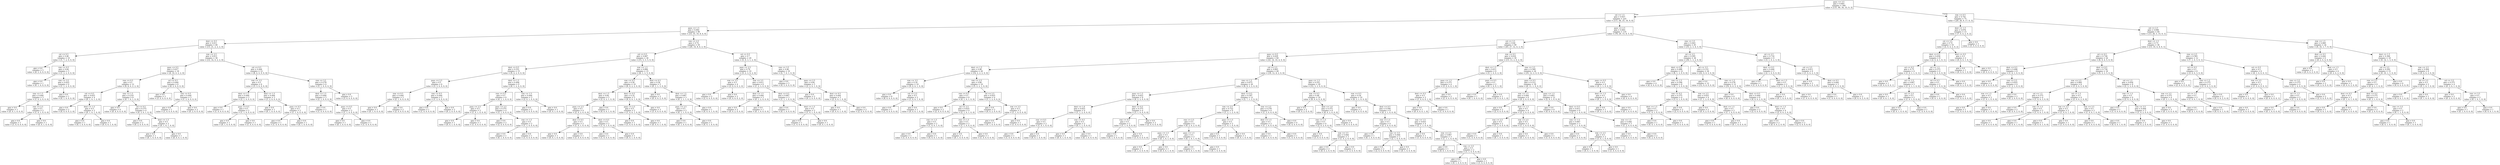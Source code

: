 digraph Tree {
node [shape=box] ;
0 [label="pass <= 3.5\ngini = 0.693\nsamples = 300\nvalue = [131, 90, 34, 33, 9, 3]"] ;
1 [label="col <= 1.5\ngini = 0.657\nsamples = 225\nvalue = [111, 64, 25, 16, 9, 0]"] ;
0 -> 1 [labeldistance=2.5, labelangle=45, headlabel="True"] ;
2 [label="pass <= 1.5\ngini = 0.692\nsamples = 90\nvalue = [33, 35, 10, 8, 4, 0]"] ;
1 -> 2 ;
3 [label="dest <= 0.5\ngini = 0.611\nsamples = 40\nvalue = [13, 21, 2, 2, 2, 0]"] ;
2 -> 3 ;
4 [label="col <= 0.5\ngini = 0.46\nsamples = 10\nvalue = [1, 7, 2, 0, 0, 0]"] ;
3 -> 4 ;
5 [label="gini = 0.0\nsamples = 5\nvalue = [0, 5, 0, 0, 0, 0]"] ;
4 -> 5 ;
6 [label="row <= 0.5\ngini = 0.64\nsamples = 5\nvalue = [1, 2, 2, 0, 0, 0]"] ;
4 -> 6 ;
7 [label="gini = 0.0\nsamples = 1\nvalue = [0, 1, 0, 0, 0, 0]"] ;
6 -> 7 ;
8 [label="row <= 3.5\ngini = 0.625\nsamples = 4\nvalue = [1, 1, 2, 0, 0, 0]"] ;
6 -> 8 ;
9 [label="row <= 1.5\ngini = 0.444\nsamples = 3\nvalue = [1, 0, 2, 0, 0, 0]"] ;
8 -> 9 ;
10 [label="gini = 0.0\nsamples = 1\nvalue = [0, 0, 1, 0, 0, 0]"] ;
9 -> 10 ;
11 [label="row <= 2.5\ngini = 0.5\nsamples = 2\nvalue = [1, 0, 1, 0, 0, 0]"] ;
9 -> 11 ;
12 [label="gini = 0.0\nsamples = 1\nvalue = [1, 0, 0, 0, 0, 0]"] ;
11 -> 12 ;
13 [label="gini = 0.0\nsamples = 1\nvalue = [0, 0, 1, 0, 0, 0]"] ;
11 -> 13 ;
14 [label="gini = 0.0\nsamples = 1\nvalue = [0, 1, 0, 0, 0, 0]"] ;
8 -> 14 ;
15 [label="row <= 2.5\ngini = 0.613\nsamples = 30\nvalue = [12, 14, 0, 2, 2, 0]"] ;
3 -> 15 ;
16 [label="pass <= 0.5\ngini = 0.617\nsamples = 18\nvalue = [4, 10, 0, 2, 2, 0]"] ;
15 -> 16 ;
17 [label="row <= 0.5\ngini = 0.5\nsamples = 12\nvalue = [0, 8, 0, 2, 2, 0]"] ;
16 -> 17 ;
18 [label="col <= 0.5\ngini = 0.625\nsamples = 4\nvalue = [0, 1, 0, 1, 2, 0]"] ;
17 -> 18 ;
19 [label="gini = 0.0\nsamples = 2\nvalue = [0, 0, 0, 0, 2, 0]"] ;
18 -> 19 ;
20 [label="dest <= 1.5\ngini = 0.5\nsamples = 2\nvalue = [0, 1, 0, 1, 0, 0]"] ;
18 -> 20 ;
21 [label="gini = 0.0\nsamples = 1\nvalue = [0, 1, 0, 0, 0, 0]"] ;
20 -> 21 ;
22 [label="gini = 0.0\nsamples = 1\nvalue = [0, 0, 0, 1, 0, 0]"] ;
20 -> 22 ;
23 [label="row <= 1.5\ngini = 0.219\nsamples = 8\nvalue = [0, 7, 0, 1, 0, 0]"] ;
17 -> 23 ;
24 [label="gini = 0.0\nsamples = 4\nvalue = [0, 4, 0, 0, 0, 0]"] ;
23 -> 24 ;
25 [label="col <= 0.5\ngini = 0.375\nsamples = 4\nvalue = [0, 3, 0, 1, 0, 0]"] ;
23 -> 25 ;
26 [label="gini = 0.0\nsamples = 2\nvalue = [0, 2, 0, 0, 0, 0]"] ;
25 -> 26 ;
27 [label="dest <= 1.5\ngini = 0.5\nsamples = 2\nvalue = [0, 1, 0, 1, 0, 0]"] ;
25 -> 27 ;
28 [label="gini = 0.0\nsamples = 1\nvalue = [0, 1, 0, 0, 0, 0]"] ;
27 -> 28 ;
29 [label="gini = 0.0\nsamples = 1\nvalue = [0, 0, 0, 1, 0, 0]"] ;
27 -> 29 ;
30 [label="col <= 0.5\ngini = 0.444\nsamples = 6\nvalue = [4, 2, 0, 0, 0, 0]"] ;
16 -> 30 ;
31 [label="gini = 0.0\nsamples = 3\nvalue = [3, 0, 0, 0, 0, 0]"] ;
30 -> 31 ;
32 [label="row <= 0.5\ngini = 0.444\nsamples = 3\nvalue = [1, 2, 0, 0, 0, 0]"] ;
30 -> 32 ;
33 [label="gini = 0.0\nsamples = 1\nvalue = [1, 0, 0, 0, 0, 0]"] ;
32 -> 33 ;
34 [label="gini = 0.0\nsamples = 2\nvalue = [0, 2, 0, 0, 0, 0]"] ;
32 -> 34 ;
35 [label="col <= 0.5\ngini = 0.444\nsamples = 12\nvalue = [8, 4, 0, 0, 0, 0]"] ;
15 -> 35 ;
36 [label="row <= 3.5\ngini = 0.5\nsamples = 6\nvalue = [3, 3, 0, 0, 0, 0]"] ;
35 -> 36 ;
37 [label="dest <= 1.5\ngini = 0.444\nsamples = 3\nvalue = [2, 1, 0, 0, 0, 0]"] ;
36 -> 37 ;
38 [label="gini = 0.0\nsamples = 1\nvalue = [1, 0, 0, 0, 0, 0]"] ;
37 -> 38 ;
39 [label="pass <= 0.5\ngini = 0.5\nsamples = 2\nvalue = [1, 1, 0, 0, 0, 0]"] ;
37 -> 39 ;
40 [label="gini = 0.0\nsamples = 1\nvalue = [0, 1, 0, 0, 0, 0]"] ;
39 -> 40 ;
41 [label="gini = 0.0\nsamples = 1\nvalue = [1, 0, 0, 0, 0, 0]"] ;
39 -> 41 ;
42 [label="dest <= 1.5\ngini = 0.444\nsamples = 3\nvalue = [1, 2, 0, 0, 0, 0]"] ;
36 -> 42 ;
43 [label="gini = 0.0\nsamples = 1\nvalue = [0, 1, 0, 0, 0, 0]"] ;
42 -> 43 ;
44 [label="pass <= 0.5\ngini = 0.5\nsamples = 2\nvalue = [1, 1, 0, 0, 0, 0]"] ;
42 -> 44 ;
45 [label="gini = 0.0\nsamples = 1\nvalue = [1, 0, 0, 0, 0, 0]"] ;
44 -> 45 ;
46 [label="gini = 0.0\nsamples = 1\nvalue = [0, 1, 0, 0, 0, 0]"] ;
44 -> 46 ;
47 [label="row <= 3.5\ngini = 0.278\nsamples = 6\nvalue = [5, 1, 0, 0, 0, 0]"] ;
35 -> 47 ;
48 [label="dest <= 1.5\ngini = 0.444\nsamples = 3\nvalue = [2, 1, 0, 0, 0, 0]"] ;
47 -> 48 ;
49 [label="gini = 0.0\nsamples = 1\nvalue = [1, 0, 0, 0, 0, 0]"] ;
48 -> 49 ;
50 [label="pass <= 0.5\ngini = 0.5\nsamples = 2\nvalue = [1, 1, 0, 0, 0, 0]"] ;
48 -> 50 ;
51 [label="gini = 0.0\nsamples = 1\nvalue = [0, 1, 0, 0, 0, 0]"] ;
50 -> 51 ;
52 [label="gini = 0.0\nsamples = 1\nvalue = [1, 0, 0, 0, 0, 0]"] ;
50 -> 52 ;
53 [label="gini = 0.0\nsamples = 3\nvalue = [3, 0, 0, 0, 0, 0]"] ;
47 -> 53 ;
54 [label="row <= 2.5\ngini = 0.72\nsamples = 50\nvalue = [20, 14, 8, 6, 2, 0]"] ;
2 -> 54 ;
55 [label="col <= 0.5\ngini = 0.667\nsamples = 30\nvalue = [15, 5, 5, 5, 0, 0]"] ;
54 -> 55 ;
56 [label="dest <= 0.5\ngini = 0.551\nsamples = 15\nvalue = [9, 4, 2, 0, 0, 0]"] ;
55 -> 56 ;
57 [label="pass <= 2.5\ngini = 0.5\nsamples = 6\nvalue = [3, 3, 0, 0, 0, 0]"] ;
56 -> 57 ;
58 [label="row <= 0.5\ngini = 0.444\nsamples = 3\nvalue = [2, 1, 0, 0, 0, 0]"] ;
57 -> 58 ;
59 [label="gini = 0.0\nsamples = 1\nvalue = [0, 1, 0, 0, 0, 0]"] ;
58 -> 59 ;
60 [label="gini = 0.0\nsamples = 2\nvalue = [2, 0, 0, 0, 0, 0]"] ;
58 -> 60 ;
61 [label="row <= 0.5\ngini = 0.444\nsamples = 3\nvalue = [1, 2, 0, 0, 0, 0]"] ;
57 -> 61 ;
62 [label="gini = 0.0\nsamples = 1\nvalue = [1, 0, 0, 0, 0, 0]"] ;
61 -> 62 ;
63 [label="gini = 0.0\nsamples = 2\nvalue = [0, 2, 0, 0, 0, 0]"] ;
61 -> 63 ;
64 [label="dest <= 1.5\ngini = 0.494\nsamples = 9\nvalue = [6, 1, 2, 0, 0, 0]"] ;
56 -> 64 ;
65 [label="row <= 0.5\ngini = 0.5\nsamples = 6\nvalue = [4, 1, 1, 0, 0, 0]"] ;
64 -> 65 ;
66 [label="pass <= 2.5\ngini = 0.5\nsamples = 2\nvalue = [1, 0, 1, 0, 0, 0]"] ;
65 -> 66 ;
67 [label="gini = 0.0\nsamples = 1\nvalue = [0, 0, 1, 0, 0, 0]"] ;
66 -> 67 ;
68 [label="gini = 0.0\nsamples = 1\nvalue = [1, 0, 0, 0, 0, 0]"] ;
66 -> 68 ;
69 [label="pass <= 2.5\ngini = 0.375\nsamples = 4\nvalue = [3, 1, 0, 0, 0, 0]"] ;
65 -> 69 ;
70 [label="gini = 0.0\nsamples = 2\nvalue = [2, 0, 0, 0, 0, 0]"] ;
69 -> 70 ;
71 [label="row <= 1.5\ngini = 0.5\nsamples = 2\nvalue = [1, 1, 0, 0, 0, 0]"] ;
69 -> 71 ;
72 [label="gini = 0.0\nsamples = 1\nvalue = [0, 1, 0, 0, 0, 0]"] ;
71 -> 72 ;
73 [label="gini = 0.0\nsamples = 1\nvalue = [1, 0, 0, 0, 0, 0]"] ;
71 -> 73 ;
74 [label="row <= 1.5\ngini = 0.444\nsamples = 3\nvalue = [2, 0, 1, 0, 0, 0]"] ;
64 -> 74 ;
75 [label="gini = 0.0\nsamples = 2\nvalue = [2, 0, 0, 0, 0, 0]"] ;
74 -> 75 ;
76 [label="gini = 0.0\nsamples = 1\nvalue = [0, 0, 1, 0, 0, 0]"] ;
74 -> 76 ;
77 [label="row <= 1.5\ngini = 0.684\nsamples = 15\nvalue = [6, 1, 3, 5, 0, 0]"] ;
55 -> 77 ;
78 [label="row <= 0.5\ngini = 0.56\nsamples = 10\nvalue = [6, 0, 2, 2, 0, 0]"] ;
77 -> 78 ;
79 [label="dest <= 1.5\ngini = 0.64\nsamples = 5\nvalue = [2, 0, 2, 1, 0, 0]"] ;
78 -> 79 ;
80 [label="pass <= 2.5\ngini = 0.5\nsamples = 4\nvalue = [2, 0, 2, 0, 0, 0]"] ;
79 -> 80 ;
81 [label="dest <= 0.5\ngini = 0.5\nsamples = 2\nvalue = [1, 0, 1, 0, 0, 0]"] ;
80 -> 81 ;
82 [label="gini = 0.0\nsamples = 1\nvalue = [0, 0, 1, 0, 0, 0]"] ;
81 -> 82 ;
83 [label="gini = 0.0\nsamples = 1\nvalue = [1, 0, 0, 0, 0, 0]"] ;
81 -> 83 ;
84 [label="dest <= 0.5\ngini = 0.5\nsamples = 2\nvalue = [1, 0, 1, 0, 0, 0]"] ;
80 -> 84 ;
85 [label="gini = 0.0\nsamples = 1\nvalue = [1, 0, 0, 0, 0, 0]"] ;
84 -> 85 ;
86 [label="gini = 0.0\nsamples = 1\nvalue = [0, 0, 1, 0, 0, 0]"] ;
84 -> 86 ;
87 [label="gini = 0.0\nsamples = 1\nvalue = [0, 0, 0, 1, 0, 0]"] ;
79 -> 87 ;
88 [label="dest <= 0.5\ngini = 0.32\nsamples = 5\nvalue = [4, 0, 0, 1, 0, 0]"] ;
78 -> 88 ;
89 [label="pass <= 2.5\ngini = 0.5\nsamples = 2\nvalue = [1, 0, 0, 1, 0, 0]"] ;
88 -> 89 ;
90 [label="gini = 0.0\nsamples = 1\nvalue = [1, 0, 0, 0, 0, 0]"] ;
89 -> 90 ;
91 [label="gini = 0.0\nsamples = 1\nvalue = [0, 0, 0, 1, 0, 0]"] ;
89 -> 91 ;
92 [label="gini = 0.0\nsamples = 3\nvalue = [3, 0, 0, 0, 0, 0]"] ;
88 -> 92 ;
93 [label="dest <= 0.5\ngini = 0.56\nsamples = 5\nvalue = [0, 1, 1, 3, 0, 0]"] ;
77 -> 93 ;
94 [label="gini = 0.0\nsamples = 2\nvalue = [0, 0, 0, 2, 0, 0]"] ;
93 -> 94 ;
95 [label="dest <= 1.5\ngini = 0.667\nsamples = 3\nvalue = [0, 1, 1, 1, 0, 0]"] ;
93 -> 95 ;
96 [label="pass <= 2.5\ngini = 0.5\nsamples = 2\nvalue = [0, 1, 1, 0, 0, 0]"] ;
95 -> 96 ;
97 [label="gini = 0.0\nsamples = 1\nvalue = [0, 1, 0, 0, 0, 0]"] ;
96 -> 97 ;
98 [label="gini = 0.0\nsamples = 1\nvalue = [0, 0, 1, 0, 0, 0]"] ;
96 -> 98 ;
99 [label="gini = 0.0\nsamples = 1\nvalue = [0, 0, 0, 1, 0, 0]"] ;
95 -> 99 ;
100 [label="col <= 0.5\ngini = 0.7\nsamples = 20\nvalue = [5, 9, 3, 1, 2, 0]"] ;
54 -> 100 ;
101 [label="pass <= 2.5\ngini = 0.74\nsamples = 10\nvalue = [3, 2, 3, 0, 2, 0]"] ;
100 -> 101 ;
102 [label="row <= 3.5\ngini = 0.5\nsamples = 4\nvalue = [2, 0, 0, 0, 2, 0]"] ;
101 -> 102 ;
103 [label="gini = 0.0\nsamples = 2\nvalue = [2, 0, 0, 0, 0, 0]"] ;
102 -> 103 ;
104 [label="gini = 0.0\nsamples = 2\nvalue = [0, 0, 0, 0, 2, 0]"] ;
102 -> 104 ;
105 [label="row <= 3.5\ngini = 0.611\nsamples = 6\nvalue = [1, 2, 3, 0, 0, 0]"] ;
101 -> 105 ;
106 [label="dest <= 1.5\ngini = 0.444\nsamples = 3\nvalue = [0, 1, 2, 0, 0, 0]"] ;
105 -> 106 ;
107 [label="gini = 0.0\nsamples = 2\nvalue = [0, 0, 2, 0, 0, 0]"] ;
106 -> 107 ;
108 [label="gini = 0.0\nsamples = 1\nvalue = [0, 1, 0, 0, 0, 0]"] ;
106 -> 108 ;
109 [label="dest <= 0.5\ngini = 0.667\nsamples = 3\nvalue = [1, 1, 1, 0, 0, 0]"] ;
105 -> 109 ;
110 [label="gini = 0.0\nsamples = 1\nvalue = [0, 1, 0, 0, 0, 0]"] ;
109 -> 110 ;
111 [label="dest <= 1.5\ngini = 0.5\nsamples = 2\nvalue = [1, 0, 1, 0, 0, 0]"] ;
109 -> 111 ;
112 [label="gini = 0.0\nsamples = 1\nvalue = [1, 0, 0, 0, 0, 0]"] ;
111 -> 112 ;
113 [label="gini = 0.0\nsamples = 1\nvalue = [0, 0, 1, 0, 0, 0]"] ;
111 -> 113 ;
114 [label="row <= 3.5\ngini = 0.46\nsamples = 10\nvalue = [2, 7, 0, 1, 0, 0]"] ;
100 -> 114 ;
115 [label="gini = 0.0\nsamples = 5\nvalue = [0, 5, 0, 0, 0, 0]"] ;
114 -> 115 ;
116 [label="pass <= 2.5\ngini = 0.64\nsamples = 5\nvalue = [2, 2, 0, 1, 0, 0]"] ;
114 -> 116 ;
117 [label="gini = 0.0\nsamples = 2\nvalue = [0, 2, 0, 0, 0, 0]"] ;
116 -> 117 ;
118 [label="dest <= 0.5\ngini = 0.444\nsamples = 3\nvalue = [2, 0, 0, 1, 0, 0]"] ;
116 -> 118 ;
119 [label="gini = 0.0\nsamples = 1\nvalue = [0, 0, 0, 1, 0, 0]"] ;
118 -> 119 ;
120 [label="gini = 0.0\nsamples = 2\nvalue = [2, 0, 0, 0, 0, 0]"] ;
118 -> 120 ;
121 [label="pass <= 2.5\ngini = 0.603\nsamples = 135\nvalue = [78, 29, 15, 8, 5, 0]"] ;
1 -> 121 ;
122 [label="col <= 3.5\ngini = 0.64\nsamples = 90\nvalue = [45, 27, 12, 4, 2, 0]"] ;
121 -> 122 ;
123 [label="pass <= 0.5\ngini = 0.629\nsamples = 60\nvalue = [32, 14, 10, 4, 0, 0]"] ;
122 -> 123 ;
124 [label="dest <= 1.5\ngini = 0.48\nsamples = 20\nvalue = [14, 2, 2, 2, 0, 0]"] ;
123 -> 124 ;
125 [label="row <= 3.5\ngini = 0.18\nsamples = 10\nvalue = [9, 0, 0, 1, 0, 0]"] ;
124 -> 125 ;
126 [label="gini = 0.0\nsamples = 8\nvalue = [8, 0, 0, 0, 0, 0]"] ;
125 -> 126 ;
127 [label="col <= 2.5\ngini = 0.5\nsamples = 2\nvalue = [1, 0, 0, 1, 0, 0]"] ;
125 -> 127 ;
128 [label="gini = 0.0\nsamples = 1\nvalue = [1, 0, 0, 0, 0, 0]"] ;
127 -> 128 ;
129 [label="gini = 0.0\nsamples = 1\nvalue = [0, 0, 0, 1, 0, 0]"] ;
127 -> 129 ;
130 [label="row <= 2.5\ngini = 0.66\nsamples = 10\nvalue = [5, 2, 2, 1, 0, 0]"] ;
124 -> 130 ;
131 [label="row <= 0.5\ngini = 0.5\nsamples = 6\nvalue = [4, 1, 0, 1, 0, 0]"] ;
130 -> 131 ;
132 [label="gini = 0.0\nsamples = 2\nvalue = [2, 0, 0, 0, 0, 0]"] ;
131 -> 132 ;
133 [label="col <= 2.5\ngini = 0.625\nsamples = 4\nvalue = [2, 1, 0, 1, 0, 0]"] ;
131 -> 133 ;
134 [label="row <= 1.5\ngini = 0.5\nsamples = 2\nvalue = [1, 0, 0, 1, 0, 0]"] ;
133 -> 134 ;
135 [label="gini = 0.0\nsamples = 1\nvalue = [1, 0, 0, 0, 0, 0]"] ;
134 -> 135 ;
136 [label="gini = 0.0\nsamples = 1\nvalue = [0, 0, 0, 1, 0, 0]"] ;
134 -> 136 ;
137 [label="row <= 1.5\ngini = 0.5\nsamples = 2\nvalue = [1, 1, 0, 0, 0, 0]"] ;
133 -> 137 ;
138 [label="gini = 0.0\nsamples = 1\nvalue = [0, 1, 0, 0, 0, 0]"] ;
137 -> 138 ;
139 [label="gini = 0.0\nsamples = 1\nvalue = [1, 0, 0, 0, 0, 0]"] ;
137 -> 139 ;
140 [label="col <= 2.5\ngini = 0.625\nsamples = 4\nvalue = [1, 1, 2, 0, 0, 0]"] ;
130 -> 140 ;
141 [label="gini = 0.0\nsamples = 2\nvalue = [0, 0, 2, 0, 0, 0]"] ;
140 -> 141 ;
142 [label="row <= 3.5\ngini = 0.5\nsamples = 2\nvalue = [1, 1, 0, 0, 0, 0]"] ;
140 -> 142 ;
143 [label="gini = 0.0\nsamples = 1\nvalue = [0, 1, 0, 0, 0, 0]"] ;
142 -> 143 ;
144 [label="gini = 0.0\nsamples = 1\nvalue = [1, 0, 0, 0, 0, 0]"] ;
142 -> 144 ;
145 [label="col <= 2.5\ngini = 0.665\nsamples = 40\nvalue = [18, 12, 8, 2, 0, 0]"] ;
123 -> 145 ;
146 [label="row <= 1.5\ngini = 0.675\nsamples = 20\nvalue = [6, 9, 3, 2, 0, 0]"] ;
145 -> 146 ;
147 [label="pass <= 1.5\ngini = 0.625\nsamples = 8\nvalue = [4, 2, 2, 0, 0, 0]"] ;
146 -> 147 ;
148 [label="dest <= 1.0\ngini = 0.625\nsamples = 4\nvalue = [1, 1, 2, 0, 0, 0]"] ;
147 -> 148 ;
149 [label="row <= 0.5\ngini = 0.5\nsamples = 2\nvalue = [1, 0, 1, 0, 0, 0]"] ;
148 -> 149 ;
150 [label="gini = 0.0\nsamples = 1\nvalue = [1, 0, 0, 0, 0, 0]"] ;
149 -> 150 ;
151 [label="gini = 0.0\nsamples = 1\nvalue = [0, 0, 1, 0, 0, 0]"] ;
149 -> 151 ;
152 [label="row <= 0.5\ngini = 0.5\nsamples = 2\nvalue = [0, 1, 1, 0, 0, 0]"] ;
148 -> 152 ;
153 [label="gini = 0.0\nsamples = 1\nvalue = [0, 0, 1, 0, 0, 0]"] ;
152 -> 153 ;
154 [label="gini = 0.0\nsamples = 1\nvalue = [0, 1, 0, 0, 0, 0]"] ;
152 -> 154 ;
155 [label="dest <= 0.5\ngini = 0.375\nsamples = 4\nvalue = [3, 1, 0, 0, 0, 0]"] ;
147 -> 155 ;
156 [label="row <= 0.5\ngini = 0.5\nsamples = 2\nvalue = [1, 1, 0, 0, 0, 0]"] ;
155 -> 156 ;
157 [label="gini = 0.0\nsamples = 1\nvalue = [0, 1, 0, 0, 0, 0]"] ;
156 -> 157 ;
158 [label="gini = 0.0\nsamples = 1\nvalue = [1, 0, 0, 0, 0, 0]"] ;
156 -> 158 ;
159 [label="gini = 0.0\nsamples = 2\nvalue = [2, 0, 0, 0, 0, 0]"] ;
155 -> 159 ;
160 [label="dest <= 0.5\ngini = 0.597\nsamples = 12\nvalue = [2, 7, 1, 2, 0, 0]"] ;
146 -> 160 ;
161 [label="row <= 3.5\ngini = 0.722\nsamples = 6\nvalue = [1, 2, 1, 2, 0, 0]"] ;
160 -> 161 ;
162 [label="row <= 2.5\ngini = 0.5\nsamples = 4\nvalue = [0, 2, 0, 2, 0, 0]"] ;
161 -> 162 ;
163 [label="pass <= 1.5\ngini = 0.5\nsamples = 2\nvalue = [0, 1, 0, 1, 0, 0]"] ;
162 -> 163 ;
164 [label="gini = 0.0\nsamples = 1\nvalue = [0, 1, 0, 0, 0, 0]"] ;
163 -> 164 ;
165 [label="gini = 0.0\nsamples = 1\nvalue = [0, 0, 0, 1, 0, 0]"] ;
163 -> 165 ;
166 [label="pass <= 1.5\ngini = 0.5\nsamples = 2\nvalue = [0, 1, 0, 1, 0, 0]"] ;
162 -> 166 ;
167 [label="gini = 0.0\nsamples = 1\nvalue = [0, 0, 0, 1, 0, 0]"] ;
166 -> 167 ;
168 [label="gini = 0.0\nsamples = 1\nvalue = [0, 1, 0, 0, 0, 0]"] ;
166 -> 168 ;
169 [label="pass <= 1.5\ngini = 0.5\nsamples = 2\nvalue = [1, 0, 1, 0, 0, 0]"] ;
161 -> 169 ;
170 [label="gini = 0.0\nsamples = 1\nvalue = [1, 0, 0, 0, 0, 0]"] ;
169 -> 170 ;
171 [label="gini = 0.0\nsamples = 1\nvalue = [0, 0, 1, 0, 0, 0]"] ;
169 -> 171 ;
172 [label="row <= 2.5\ngini = 0.278\nsamples = 6\nvalue = [1, 5, 0, 0, 0, 0]"] ;
160 -> 172 ;
173 [label="dest <= 1.5\ngini = 0.5\nsamples = 2\nvalue = [1, 1, 0, 0, 0, 0]"] ;
172 -> 173 ;
174 [label="gini = 0.0\nsamples = 1\nvalue = [0, 1, 0, 0, 0, 0]"] ;
173 -> 174 ;
175 [label="gini = 0.0\nsamples = 1\nvalue = [1, 0, 0, 0, 0, 0]"] ;
173 -> 175 ;
176 [label="gini = 0.0\nsamples = 4\nvalue = [0, 4, 0, 0, 0, 0]"] ;
172 -> 176 ;
177 [label="pass <= 1.5\ngini = 0.555\nsamples = 20\nvalue = [12, 3, 5, 0, 0, 0]"] ;
145 -> 177 ;
178 [label="row <= 0.5\ngini = 0.48\nsamples = 10\nvalue = [6, 0, 4, 0, 0, 0]"] ;
177 -> 178 ;
179 [label="gini = 0.0\nsamples = 2\nvalue = [0, 0, 2, 0, 0, 0]"] ;
178 -> 179 ;
180 [label="dest <= 1.0\ngini = 0.375\nsamples = 8\nvalue = [6, 0, 2, 0, 0, 0]"] ;
178 -> 180 ;
181 [label="row <= 1.5\ngini = 0.5\nsamples = 4\nvalue = [2, 0, 2, 0, 0, 0]"] ;
180 -> 181 ;
182 [label="gini = 0.0\nsamples = 1\nvalue = [1, 0, 0, 0, 0, 0]"] ;
181 -> 182 ;
183 [label="row <= 3.5\ngini = 0.444\nsamples = 3\nvalue = [1, 0, 2, 0, 0, 0]"] ;
181 -> 183 ;
184 [label="gini = 0.0\nsamples = 2\nvalue = [0, 0, 2, 0, 0, 0]"] ;
183 -> 184 ;
185 [label="gini = 0.0\nsamples = 1\nvalue = [1, 0, 0, 0, 0, 0]"] ;
183 -> 185 ;
186 [label="gini = 0.0\nsamples = 4\nvalue = [4, 0, 0, 0, 0, 0]"] ;
180 -> 186 ;
187 [label="row <= 0.5\ngini = 0.54\nsamples = 10\nvalue = [6, 3, 1, 0, 0, 0]"] ;
177 -> 187 ;
188 [label="gini = 0.0\nsamples = 2\nvalue = [2, 0, 0, 0, 0, 0]"] ;
187 -> 188 ;
189 [label="dest <= 0.5\ngini = 0.594\nsamples = 8\nvalue = [4, 3, 1, 0, 0, 0]"] ;
187 -> 189 ;
190 [label="row <= 1.5\ngini = 0.5\nsamples = 4\nvalue = [2, 2, 0, 0, 0, 0]"] ;
189 -> 190 ;
191 [label="gini = 0.0\nsamples = 1\nvalue = [0, 1, 0, 0, 0, 0]"] ;
190 -> 191 ;
192 [label="row <= 3.5\ngini = 0.444\nsamples = 3\nvalue = [2, 1, 0, 0, 0, 0]"] ;
190 -> 192 ;
193 [label="gini = 0.0\nsamples = 2\nvalue = [2, 0, 0, 0, 0, 0]"] ;
192 -> 193 ;
194 [label="gini = 0.0\nsamples = 1\nvalue = [0, 1, 0, 0, 0, 0]"] ;
192 -> 194 ;
195 [label="row <= 1.5\ngini = 0.625\nsamples = 4\nvalue = [2, 1, 1, 0, 0, 0]"] ;
189 -> 195 ;
196 [label="gini = 0.0\nsamples = 1\nvalue = [1, 0, 0, 0, 0, 0]"] ;
195 -> 196 ;
197 [label="row <= 2.5\ngini = 0.667\nsamples = 3\nvalue = [1, 1, 1, 0, 0, 0]"] ;
195 -> 197 ;
198 [label="gini = 0.0\nsamples = 1\nvalue = [0, 0, 1, 0, 0, 0]"] ;
197 -> 198 ;
199 [label="row <= 3.5\ngini = 0.5\nsamples = 2\nvalue = [1, 1, 0, 0, 0, 0]"] ;
197 -> 199 ;
200 [label="gini = 0.0\nsamples = 1\nvalue = [0, 1, 0, 0, 0, 0]"] ;
199 -> 200 ;
201 [label="gini = 0.0\nsamples = 1\nvalue = [1, 0, 0, 0, 0, 0]"] ;
199 -> 201 ;
202 [label="row <= 0.5\ngini = 0.616\nsamples = 30\nvalue = [13, 13, 2, 0, 2, 0]"] ;
122 -> 202 ;
203 [label="dest <= 1.5\ngini = 0.611\nsamples = 6\nvalue = [3, 1, 0, 0, 2, 0]"] ;
202 -> 203 ;
204 [label="pass <= 1.5\ngini = 0.375\nsamples = 4\nvalue = [3, 0, 0, 0, 1, 0]"] ;
203 -> 204 ;
205 [label="dest <= 0.5\ngini = 0.5\nsamples = 2\nvalue = [1, 0, 0, 0, 1, 0]"] ;
204 -> 205 ;
206 [label="gini = 0.0\nsamples = 1\nvalue = [0, 0, 0, 0, 1, 0]"] ;
205 -> 206 ;
207 [label="gini = 0.0\nsamples = 1\nvalue = [1, 0, 0, 0, 0, 0]"] ;
205 -> 207 ;
208 [label="gini = 0.0\nsamples = 2\nvalue = [2, 0, 0, 0, 0, 0]"] ;
204 -> 208 ;
209 [label="pass <= 0.5\ngini = 0.5\nsamples = 2\nvalue = [0, 1, 0, 0, 1, 0]"] ;
203 -> 209 ;
210 [label="gini = 0.0\nsamples = 1\nvalue = [0, 1, 0, 0, 0, 0]"] ;
209 -> 210 ;
211 [label="gini = 0.0\nsamples = 1\nvalue = [0, 0, 0, 0, 1, 0]"] ;
209 -> 211 ;
212 [label="row <= 3.5\ngini = 0.569\nsamples = 24\nvalue = [10, 12, 2, 0, 0, 0]"] ;
202 -> 212 ;
213 [label="pass <= 0.5\ngini = 0.512\nsamples = 18\nvalue = [6, 11, 1, 0, 0, 0]"] ;
212 -> 213 ;
214 [label="row <= 1.5\ngini = 0.444\nsamples = 6\nvalue = [4, 2, 0, 0, 0, 0]"] ;
213 -> 214 ;
215 [label="gini = 0.0\nsamples = 2\nvalue = [2, 0, 0, 0, 0, 0]"] ;
214 -> 215 ;
216 [label="dest <= 1.5\ngini = 0.5\nsamples = 4\nvalue = [2, 2, 0, 0, 0, 0]"] ;
214 -> 216 ;
217 [label="row <= 2.5\ngini = 0.5\nsamples = 2\nvalue = [1, 1, 0, 0, 0, 0]"] ;
216 -> 217 ;
218 [label="gini = 0.0\nsamples = 1\nvalue = [1, 0, 0, 0, 0, 0]"] ;
217 -> 218 ;
219 [label="gini = 0.0\nsamples = 1\nvalue = [0, 1, 0, 0, 0, 0]"] ;
217 -> 219 ;
220 [label="row <= 2.5\ngini = 0.5\nsamples = 2\nvalue = [1, 1, 0, 0, 0, 0]"] ;
216 -> 220 ;
221 [label="gini = 0.0\nsamples = 1\nvalue = [0, 1, 0, 0, 0, 0]"] ;
220 -> 221 ;
222 [label="gini = 0.0\nsamples = 1\nvalue = [1, 0, 0, 0, 0, 0]"] ;
220 -> 222 ;
223 [label="pass <= 1.5\ngini = 0.403\nsamples = 12\nvalue = [2, 9, 1, 0, 0, 0]"] ;
213 -> 223 ;
224 [label="gini = 0.0\nsamples = 6\nvalue = [0, 6, 0, 0, 0, 0]"] ;
223 -> 224 ;
225 [label="dest <= 0.5\ngini = 0.611\nsamples = 6\nvalue = [2, 3, 1, 0, 0, 0]"] ;
223 -> 225 ;
226 [label="row <= 1.5\ngini = 0.667\nsamples = 3\nvalue = [1, 1, 1, 0, 0, 0]"] ;
225 -> 226 ;
227 [label="gini = 0.0\nsamples = 1\nvalue = [0, 1, 0, 0, 0, 0]"] ;
226 -> 227 ;
228 [label="row <= 2.5\ngini = 0.5\nsamples = 2\nvalue = [1, 0, 1, 0, 0, 0]"] ;
226 -> 228 ;
229 [label="gini = 0.0\nsamples = 1\nvalue = [0, 0, 1, 0, 0, 0]"] ;
228 -> 229 ;
230 [label="gini = 0.0\nsamples = 1\nvalue = [1, 0, 0, 0, 0, 0]"] ;
228 -> 230 ;
231 [label="row <= 1.5\ngini = 0.444\nsamples = 3\nvalue = [1, 2, 0, 0, 0, 0]"] ;
225 -> 231 ;
232 [label="gini = 0.0\nsamples = 1\nvalue = [1, 0, 0, 0, 0, 0]"] ;
231 -> 232 ;
233 [label="gini = 0.0\nsamples = 2\nvalue = [0, 2, 0, 0, 0, 0]"] ;
231 -> 233 ;
234 [label="pass <= 0.5\ngini = 0.5\nsamples = 6\nvalue = [4, 1, 1, 0, 0, 0]"] ;
212 -> 234 ;
235 [label="dest <= 1.5\ngini = 0.5\nsamples = 2\nvalue = [0, 1, 1, 0, 0, 0]"] ;
234 -> 235 ;
236 [label="gini = 0.0\nsamples = 1\nvalue = [0, 0, 1, 0, 0, 0]"] ;
235 -> 236 ;
237 [label="gini = 0.0\nsamples = 1\nvalue = [0, 1, 0, 0, 0, 0]"] ;
235 -> 237 ;
238 [label="gini = 0.0\nsamples = 4\nvalue = [4, 0, 0, 0, 0, 0]"] ;
234 -> 238 ;
239 [label="row <= 3.5\ngini = 0.443\nsamples = 45\nvalue = [33, 2, 3, 4, 3, 0]"] ;
121 -> 239 ;
240 [label="col <= 2.5\ngini = 0.295\nsamples = 36\nvalue = [30, 1, 3, 2, 0, 0]"] ;
239 -> 240 ;
241 [label="dest <= 0.5\ngini = 0.486\nsamples = 12\nvalue = [8, 1, 3, 0, 0, 0]"] ;
240 -> 241 ;
242 [label="gini = 0.0\nsamples = 4\nvalue = [4, 0, 0, 0, 0, 0]"] ;
241 -> 242 ;
243 [label="row <= 1.5\ngini = 0.594\nsamples = 8\nvalue = [4, 1, 3, 0, 0, 0]"] ;
241 -> 243 ;
244 [label="row <= 0.5\ngini = 0.375\nsamples = 4\nvalue = [3, 0, 1, 0, 0, 0]"] ;
243 -> 244 ;
245 [label="dest <= 1.5\ngini = 0.5\nsamples = 2\nvalue = [1, 0, 1, 0, 0, 0]"] ;
244 -> 245 ;
246 [label="gini = 0.0\nsamples = 1\nvalue = [0, 0, 1, 0, 0, 0]"] ;
245 -> 246 ;
247 [label="gini = 0.0\nsamples = 1\nvalue = [1, 0, 0, 0, 0, 0]"] ;
245 -> 247 ;
248 [label="gini = 0.0\nsamples = 2\nvalue = [2, 0, 0, 0, 0, 0]"] ;
244 -> 248 ;
249 [label="row <= 2.5\ngini = 0.625\nsamples = 4\nvalue = [1, 1, 2, 0, 0, 0]"] ;
243 -> 249 ;
250 [label="gini = 0.0\nsamples = 2\nvalue = [0, 0, 2, 0, 0, 0]"] ;
249 -> 250 ;
251 [label="dest <= 1.5\ngini = 0.5\nsamples = 2\nvalue = [1, 1, 0, 0, 0, 0]"] ;
249 -> 251 ;
252 [label="gini = 0.0\nsamples = 1\nvalue = [1, 0, 0, 0, 0, 0]"] ;
251 -> 252 ;
253 [label="gini = 0.0\nsamples = 1\nvalue = [0, 1, 0, 0, 0, 0]"] ;
251 -> 253 ;
254 [label="col <= 3.5\ngini = 0.153\nsamples = 24\nvalue = [22, 0, 0, 2, 0, 0]"] ;
240 -> 254 ;
255 [label="gini = 0.0\nsamples = 12\nvalue = [12, 0, 0, 0, 0, 0]"] ;
254 -> 255 ;
256 [label="row <= 1.5\ngini = 0.278\nsamples = 12\nvalue = [10, 0, 0, 2, 0, 0]"] ;
254 -> 256 ;
257 [label="gini = 0.0\nsamples = 6\nvalue = [6, 0, 0, 0, 0, 0]"] ;
256 -> 257 ;
258 [label="dest <= 0.5\ngini = 0.444\nsamples = 6\nvalue = [4, 0, 0, 2, 0, 0]"] ;
256 -> 258 ;
259 [label="gini = 0.0\nsamples = 2\nvalue = [2, 0, 0, 0, 0, 0]"] ;
258 -> 259 ;
260 [label="dest <= 1.5\ngini = 0.5\nsamples = 4\nvalue = [2, 0, 0, 2, 0, 0]"] ;
258 -> 260 ;
261 [label="gini = 0.0\nsamples = 2\nvalue = [0, 0, 0, 2, 0, 0]"] ;
260 -> 261 ;
262 [label="gini = 0.0\nsamples = 2\nvalue = [2, 0, 0, 0, 0, 0]"] ;
260 -> 262 ;
263 [label="col <= 2.5\ngini = 0.716\nsamples = 9\nvalue = [3, 1, 0, 2, 3, 0]"] ;
239 -> 263 ;
264 [label="dest <= 0.5\ngini = 0.444\nsamples = 3\nvalue = [2, 1, 0, 0, 0, 0]"] ;
263 -> 264 ;
265 [label="gini = 0.0\nsamples = 1\nvalue = [1, 0, 0, 0, 0, 0]"] ;
264 -> 265 ;
266 [label="dest <= 1.5\ngini = 0.5\nsamples = 2\nvalue = [1, 1, 0, 0, 0, 0]"] ;
264 -> 266 ;
267 [label="gini = 0.0\nsamples = 1\nvalue = [0, 1, 0, 0, 0, 0]"] ;
266 -> 267 ;
268 [label="gini = 0.0\nsamples = 1\nvalue = [1, 0, 0, 0, 0, 0]"] ;
266 -> 268 ;
269 [label="col <= 3.5\ngini = 0.611\nsamples = 6\nvalue = [1, 0, 0, 2, 3, 0]"] ;
263 -> 269 ;
270 [label="gini = 0.0\nsamples = 3\nvalue = [0, 0, 0, 0, 3, 0]"] ;
269 -> 270 ;
271 [label="dest <= 0.5\ngini = 0.444\nsamples = 3\nvalue = [1, 0, 0, 2, 0, 0]"] ;
269 -> 271 ;
272 [label="gini = 0.0\nsamples = 1\nvalue = [1, 0, 0, 0, 0, 0]"] ;
271 -> 272 ;
273 [label="gini = 0.0\nsamples = 2\nvalue = [0, 0, 0, 2, 0, 0]"] ;
271 -> 273 ;
274 [label="row <= 0.5\ngini = 0.741\nsamples = 75\nvalue = [20, 26, 9, 17, 0, 3]"] ;
0 -> 274 [labeldistance=2.5, labelangle=-45, headlabel="False"] ;
275 [label="dest <= 1.5\ngini = 0.676\nsamples = 15\nvalue = [7, 0, 4, 2, 0, 2]"] ;
274 -> 275 ;
276 [label="col <= 3.5\ngini = 0.72\nsamples = 10\nvalue = [2, 0, 4, 2, 0, 2]"] ;
275 -> 276 ;
277 [label="dest <= 0.5\ngini = 0.656\nsamples = 8\nvalue = [2, 0, 4, 1, 0, 1]"] ;
276 -> 277 ;
278 [label="col <= 0.5\ngini = 0.75\nsamples = 4\nvalue = [1, 0, 1, 1, 0, 1]"] ;
277 -> 278 ;
279 [label="gini = 0.0\nsamples = 1\nvalue = [0, 0, 0, 0, 0, 1]"] ;
278 -> 279 ;
280 [label="col <= 1.5\ngini = 0.667\nsamples = 3\nvalue = [1, 0, 1, 1, 0, 0]"] ;
278 -> 280 ;
281 [label="gini = 0.0\nsamples = 1\nvalue = [0, 0, 0, 1, 0, 0]"] ;
280 -> 281 ;
282 [label="col <= 2.5\ngini = 0.5\nsamples = 2\nvalue = [1, 0, 1, 0, 0, 0]"] ;
280 -> 282 ;
283 [label="gini = 0.0\nsamples = 1\nvalue = [0, 0, 1, 0, 0, 0]"] ;
282 -> 283 ;
284 [label="gini = 0.0\nsamples = 1\nvalue = [1, 0, 0, 0, 0, 0]"] ;
282 -> 284 ;
285 [label="col <= 1.5\ngini = 0.375\nsamples = 4\nvalue = [1, 0, 3, 0, 0, 0]"] ;
277 -> 285 ;
286 [label="col <= 0.5\ngini = 0.5\nsamples = 2\nvalue = [1, 0, 1, 0, 0, 0]"] ;
285 -> 286 ;
287 [label="gini = 0.0\nsamples = 1\nvalue = [0, 0, 1, 0, 0, 0]"] ;
286 -> 287 ;
288 [label="gini = 0.0\nsamples = 1\nvalue = [1, 0, 0, 0, 0, 0]"] ;
286 -> 288 ;
289 [label="gini = 0.0\nsamples = 2\nvalue = [0, 0, 2, 0, 0, 0]"] ;
285 -> 289 ;
290 [label="dest <= 0.5\ngini = 0.5\nsamples = 2\nvalue = [0, 0, 0, 1, 0, 1]"] ;
276 -> 290 ;
291 [label="gini = 0.0\nsamples = 1\nvalue = [0, 0, 0, 1, 0, 0]"] ;
290 -> 291 ;
292 [label="gini = 0.0\nsamples = 1\nvalue = [0, 0, 0, 0, 0, 1]"] ;
290 -> 292 ;
293 [label="gini = 0.0\nsamples = 5\nvalue = [5, 0, 0, 0, 0, 0]"] ;
275 -> 293 ;
294 [label="col <= 2.5\ngini = 0.696\nsamples = 60\nvalue = [13, 26, 5, 15, 0, 1]"] ;
274 -> 294 ;
295 [label="dest <= 1.5\ngini = 0.73\nsamples = 36\nvalue = [13, 10, 4, 8, 0, 1]"] ;
294 -> 295 ;
296 [label="col <= 0.5\ngini = 0.726\nsamples = 24\nvalue = [6, 9, 4, 5, 0, 0]"] ;
295 -> 296 ;
297 [label="dest <= 0.5\ngini = 0.406\nsamples = 8\nvalue = [1, 6, 1, 0, 0, 0]"] ;
296 -> 297 ;
298 [label="gini = 0.0\nsamples = 4\nvalue = [0, 4, 0, 0, 0, 0]"] ;
297 -> 298 ;
299 [label="row <= 2.5\ngini = 0.625\nsamples = 4\nvalue = [1, 2, 1, 0, 0, 0]"] ;
297 -> 299 ;
300 [label="row <= 1.5\ngini = 0.5\nsamples = 2\nvalue = [1, 0, 1, 0, 0, 0]"] ;
299 -> 300 ;
301 [label="gini = 0.0\nsamples = 1\nvalue = [1, 0, 0, 0, 0, 0]"] ;
300 -> 301 ;
302 [label="gini = 0.0\nsamples = 1\nvalue = [0, 0, 1, 0, 0, 0]"] ;
300 -> 302 ;
303 [label="gini = 0.0\nsamples = 2\nvalue = [0, 2, 0, 0, 0, 0]"] ;
299 -> 303 ;
304 [label="dest <= 0.5\ngini = 0.734\nsamples = 16\nvalue = [5, 3, 3, 5, 0, 0]"] ;
296 -> 304 ;
305 [label="row <= 2.5\ngini = 0.469\nsamples = 8\nvalue = [3, 0, 0, 5, 0, 0]"] ;
304 -> 305 ;
306 [label="col <= 1.5\ngini = 0.375\nsamples = 4\nvalue = [1, 0, 0, 3, 0, 0]"] ;
305 -> 306 ;
307 [label="gini = 0.0\nsamples = 2\nvalue = [0, 0, 0, 2, 0, 0]"] ;
306 -> 307 ;
308 [label="row <= 1.5\ngini = 0.5\nsamples = 2\nvalue = [1, 0, 0, 1, 0, 0]"] ;
306 -> 308 ;
309 [label="gini = 0.0\nsamples = 1\nvalue = [1, 0, 0, 0, 0, 0]"] ;
308 -> 309 ;
310 [label="gini = 0.0\nsamples = 1\nvalue = [0, 0, 0, 1, 0, 0]"] ;
308 -> 310 ;
311 [label="col <= 1.5\ngini = 0.5\nsamples = 4\nvalue = [2, 0, 0, 2, 0, 0]"] ;
305 -> 311 ;
312 [label="row <= 3.5\ngini = 0.5\nsamples = 2\nvalue = [1, 0, 0, 1, 0, 0]"] ;
311 -> 312 ;
313 [label="gini = 0.0\nsamples = 1\nvalue = [0, 0, 0, 1, 0, 0]"] ;
312 -> 313 ;
314 [label="gini = 0.0\nsamples = 1\nvalue = [1, 0, 0, 0, 0, 0]"] ;
312 -> 314 ;
315 [label="row <= 3.5\ngini = 0.5\nsamples = 2\nvalue = [1, 0, 0, 1, 0, 0]"] ;
311 -> 315 ;
316 [label="gini = 0.0\nsamples = 1\nvalue = [1, 0, 0, 0, 0, 0]"] ;
315 -> 316 ;
317 [label="gini = 0.0\nsamples = 1\nvalue = [0, 0, 0, 1, 0, 0]"] ;
315 -> 317 ;
318 [label="col <= 1.5\ngini = 0.656\nsamples = 8\nvalue = [2, 3, 3, 0, 0, 0]"] ;
304 -> 318 ;
319 [label="row <= 1.5\ngini = 0.5\nsamples = 4\nvalue = [2, 0, 2, 0, 0, 0]"] ;
318 -> 319 ;
320 [label="gini = 0.0\nsamples = 1\nvalue = [1, 0, 0, 0, 0, 0]"] ;
319 -> 320 ;
321 [label="row <= 3.5\ngini = 0.444\nsamples = 3\nvalue = [1, 0, 2, 0, 0, 0]"] ;
319 -> 321 ;
322 [label="gini = 0.0\nsamples = 2\nvalue = [0, 0, 2, 0, 0, 0]"] ;
321 -> 322 ;
323 [label="gini = 0.0\nsamples = 1\nvalue = [1, 0, 0, 0, 0, 0]"] ;
321 -> 323 ;
324 [label="row <= 3.5\ngini = 0.375\nsamples = 4\nvalue = [0, 3, 1, 0, 0, 0]"] ;
318 -> 324 ;
325 [label="gini = 0.0\nsamples = 3\nvalue = [0, 3, 0, 0, 0, 0]"] ;
324 -> 325 ;
326 [label="gini = 0.0\nsamples = 1\nvalue = [0, 0, 1, 0, 0, 0]"] ;
324 -> 326 ;
327 [label="row <= 2.5\ngini = 0.583\nsamples = 12\nvalue = [7, 1, 0, 3, 0, 1]"] ;
295 -> 327 ;
328 [label="col <= 0.5\ngini = 0.5\nsamples = 6\nvalue = [3, 0, 0, 3, 0, 0]"] ;
327 -> 328 ;
329 [label="gini = 0.0\nsamples = 2\nvalue = [2, 0, 0, 0, 0, 0]"] ;
328 -> 329 ;
330 [label="row <= 1.5\ngini = 0.375\nsamples = 4\nvalue = [1, 0, 0, 3, 0, 0]"] ;
328 -> 330 ;
331 [label="col <= 1.5\ngini = 0.5\nsamples = 2\nvalue = [1, 0, 0, 1, 0, 0]"] ;
330 -> 331 ;
332 [label="gini = 0.0\nsamples = 1\nvalue = [0, 0, 0, 1, 0, 0]"] ;
331 -> 332 ;
333 [label="gini = 0.0\nsamples = 1\nvalue = [1, 0, 0, 0, 0, 0]"] ;
331 -> 333 ;
334 [label="gini = 0.0\nsamples = 2\nvalue = [0, 0, 0, 2, 0, 0]"] ;
330 -> 334 ;
335 [label="col <= 0.5\ngini = 0.5\nsamples = 6\nvalue = [4, 1, 0, 0, 0, 1]"] ;
327 -> 335 ;
336 [label="row <= 3.5\ngini = 0.5\nsamples = 2\nvalue = [1, 0, 0, 0, 0, 1]"] ;
335 -> 336 ;
337 [label="gini = 0.0\nsamples = 1\nvalue = [1, 0, 0, 0, 0, 0]"] ;
336 -> 337 ;
338 [label="gini = 0.0\nsamples = 1\nvalue = [0, 0, 0, 0, 0, 1]"] ;
336 -> 338 ;
339 [label="row <= 3.5\ngini = 0.375\nsamples = 4\nvalue = [3, 1, 0, 0, 0, 0]"] ;
335 -> 339 ;
340 [label="col <= 1.5\ngini = 0.5\nsamples = 2\nvalue = [1, 1, 0, 0, 0, 0]"] ;
339 -> 340 ;
341 [label="gini = 0.0\nsamples = 1\nvalue = [0, 1, 0, 0, 0, 0]"] ;
340 -> 341 ;
342 [label="gini = 0.0\nsamples = 1\nvalue = [1, 0, 0, 0, 0, 0]"] ;
340 -> 342 ;
343 [label="gini = 0.0\nsamples = 2\nvalue = [2, 0, 0, 0, 0, 0]"] ;
339 -> 343 ;
344 [label="row <= 1.5\ngini = 0.469\nsamples = 24\nvalue = [0, 16, 1, 7, 0, 0]"] ;
294 -> 344 ;
345 [label="dest <= 0.5\ngini = 0.444\nsamples = 6\nvalue = [0, 2, 0, 4, 0, 0]"] ;
344 -> 345 ;
346 [label="gini = 0.0\nsamples = 2\nvalue = [0, 0, 0, 2, 0, 0]"] ;
345 -> 346 ;
347 [label="dest <= 1.5\ngini = 0.5\nsamples = 4\nvalue = [0, 2, 0, 2, 0, 0]"] ;
345 -> 347 ;
348 [label="gini = 0.0\nsamples = 2\nvalue = [0, 2, 0, 0, 0, 0]"] ;
347 -> 348 ;
349 [label="gini = 0.0\nsamples = 2\nvalue = [0, 0, 0, 2, 0, 0]"] ;
347 -> 349 ;
350 [label="dest <= 1.5\ngini = 0.364\nsamples = 18\nvalue = [0, 14, 1, 3, 0, 0]"] ;
344 -> 350 ;
351 [label="col <= 3.5\ngini = 0.292\nsamples = 12\nvalue = [0, 10, 1, 1, 0, 0]"] ;
350 -> 351 ;
352 [label="row <= 2.5\ngini = 0.5\nsamples = 6\nvalue = [0, 4, 1, 1, 0, 0]"] ;
351 -> 352 ;
353 [label="dest <= 0.5\ngini = 0.5\nsamples = 2\nvalue = [0, 1, 0, 1, 0, 0]"] ;
352 -> 353 ;
354 [label="gini = 0.0\nsamples = 1\nvalue = [0, 0, 0, 1, 0, 0]"] ;
353 -> 354 ;
355 [label="gini = 0.0\nsamples = 1\nvalue = [0, 1, 0, 0, 0, 0]"] ;
353 -> 355 ;
356 [label="dest <= 0.5\ngini = 0.375\nsamples = 4\nvalue = [0, 3, 1, 0, 0, 0]"] ;
352 -> 356 ;
357 [label="gini = 0.0\nsamples = 2\nvalue = [0, 2, 0, 0, 0, 0]"] ;
356 -> 357 ;
358 [label="row <= 3.5\ngini = 0.5\nsamples = 2\nvalue = [0, 1, 1, 0, 0, 0]"] ;
356 -> 358 ;
359 [label="gini = 0.0\nsamples = 1\nvalue = [0, 0, 1, 0, 0, 0]"] ;
358 -> 359 ;
360 [label="gini = 0.0\nsamples = 1\nvalue = [0, 1, 0, 0, 0, 0]"] ;
358 -> 360 ;
361 [label="gini = 0.0\nsamples = 6\nvalue = [0, 6, 0, 0, 0, 0]"] ;
351 -> 361 ;
362 [label="row <= 2.5\ngini = 0.444\nsamples = 6\nvalue = [0, 4, 0, 2, 0, 0]"] ;
350 -> 362 ;
363 [label="col <= 3.5\ngini = 0.5\nsamples = 2\nvalue = [0, 1, 0, 1, 0, 0]"] ;
362 -> 363 ;
364 [label="gini = 0.0\nsamples = 1\nvalue = [0, 0, 0, 1, 0, 0]"] ;
363 -> 364 ;
365 [label="gini = 0.0\nsamples = 1\nvalue = [0, 1, 0, 0, 0, 0]"] ;
363 -> 365 ;
366 [label="col <= 3.5\ngini = 0.375\nsamples = 4\nvalue = [0, 3, 0, 1, 0, 0]"] ;
362 -> 366 ;
367 [label="gini = 0.0\nsamples = 2\nvalue = [0, 2, 0, 0, 0, 0]"] ;
366 -> 367 ;
368 [label="row <= 3.5\ngini = 0.5\nsamples = 2\nvalue = [0, 1, 0, 1, 0, 0]"] ;
366 -> 368 ;
369 [label="gini = 0.0\nsamples = 1\nvalue = [0, 1, 0, 0, 0, 0]"] ;
368 -> 369 ;
370 [label="gini = 0.0\nsamples = 1\nvalue = [0, 0, 0, 1, 0, 0]"] ;
368 -> 370 ;
}